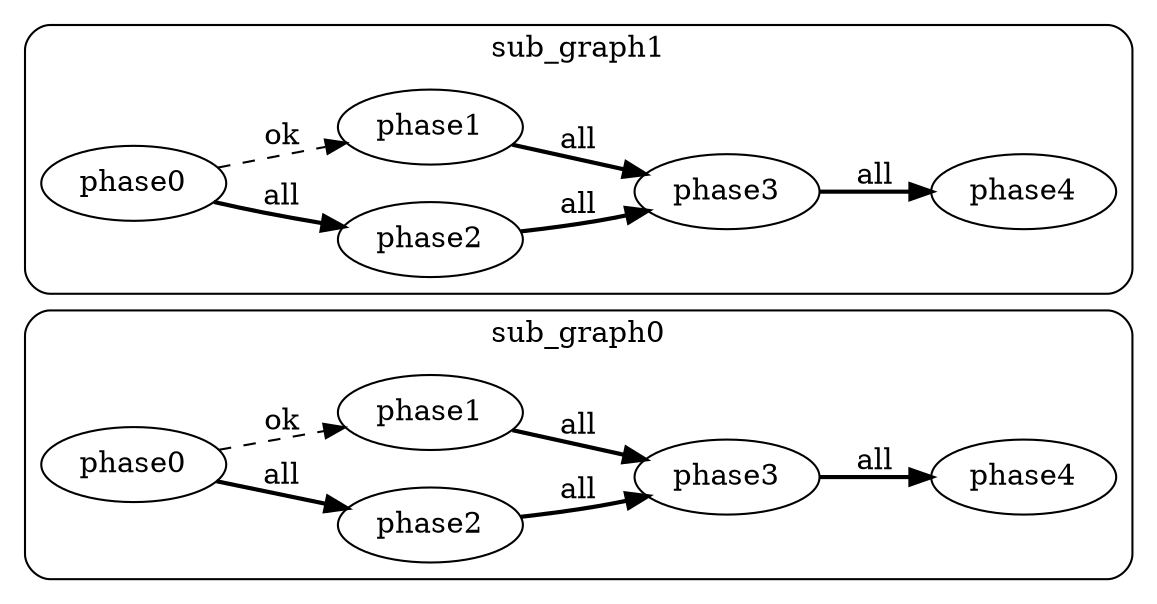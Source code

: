 digraph G {
    rankdir=LR;
  subgraph cluster_sub_graph0{
    style = rounded;
    label = "sub_graph0";
    sub_graph0_phase4 [label="phase4"];
    sub_graph0_phase0 [label="phase0"];
    sub_graph0_phase3 [label="phase3"];
    sub_graph0_phase2 [label="phase2"];
    sub_graph0_phase1 [label="phase1"];
    sub_graph0_phase3 -> sub_graph0_phase4 [style=bold label="all"];
    sub_graph0_phase2 -> sub_graph0_phase3 [style=bold label="all"];
    sub_graph0_phase1 -> sub_graph0_phase3 [style=bold label="all"];
    sub_graph0_phase0 -> sub_graph0_phase2 [style=bold label="all"];
    sub_graph0_phase0 -> sub_graph0_phase1 [style=dashed label="ok"];
};
  subgraph cluster_sub_graph1{
    style = rounded;
    label = "sub_graph1";
    sub_graph1_phase4 [label="phase4"];
    sub_graph1_phase0 [label="phase0"];
    sub_graph1_phase3 [label="phase3"];
    sub_graph1_phase2 [label="phase2"];
    sub_graph1_phase1 [label="phase1"];
    sub_graph1_phase3 -> sub_graph1_phase4 [style=bold label="all"];
    sub_graph1_phase2 -> sub_graph1_phase3 [style=bold label="all"];
    sub_graph1_phase1 -> sub_graph1_phase3 [style=bold label="all"];
    sub_graph1_phase0 -> sub_graph1_phase2 [style=bold label="all"];
    sub_graph1_phase0 -> sub_graph1_phase1 [style=dashed label="ok"];
};
}
